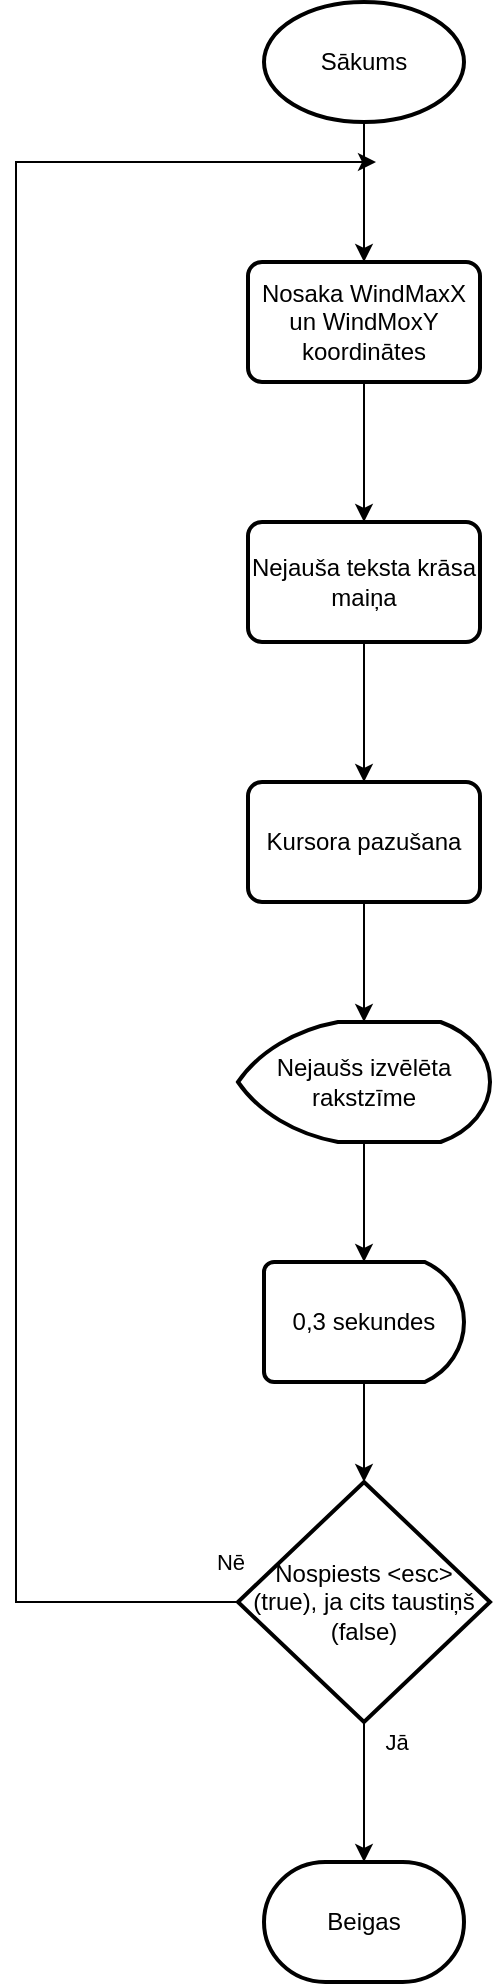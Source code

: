 <mxfile version="22.0.2" type="device">
  <diagram name="Page-1" id="Lf2SbjBJntUwwbyAuCN5">
    <mxGraphModel dx="1418" dy="717" grid="1" gridSize="10" guides="1" tooltips="1" connect="1" arrows="1" fold="1" page="1" pageScale="1" pageWidth="827" pageHeight="1169" math="0" shadow="0">
      <root>
        <mxCell id="0" />
        <mxCell id="1" parent="0" />
        <mxCell id="7_PjgihNFdTeZHGyB-dB-8" style="edgeStyle=orthogonalEdgeStyle;rounded=0;orthogonalLoop=1;jettySize=auto;html=1;entryX=0.5;entryY=0;entryDx=0;entryDy=0;" edge="1" parent="1" source="7_PjgihNFdTeZHGyB-dB-9" target="7_PjgihNFdTeZHGyB-dB-11">
          <mxGeometry relative="1" as="geometry" />
        </mxCell>
        <mxCell id="7_PjgihNFdTeZHGyB-dB-9" value="Sākums" style="strokeWidth=2;html=1;shape=mxgraph.flowchart.start_1;whiteSpace=wrap;" vertex="1" parent="1">
          <mxGeometry x="364" y="50" width="100" height="60" as="geometry" />
        </mxCell>
        <mxCell id="7_PjgihNFdTeZHGyB-dB-10" style="edgeStyle=orthogonalEdgeStyle;rounded=0;orthogonalLoop=1;jettySize=auto;html=1;entryX=0.5;entryY=0;entryDx=0;entryDy=0;" edge="1" parent="1" source="7_PjgihNFdTeZHGyB-dB-11" target="7_PjgihNFdTeZHGyB-dB-14">
          <mxGeometry relative="1" as="geometry" />
        </mxCell>
        <mxCell id="7_PjgihNFdTeZHGyB-dB-11" value="Nosaka WindMaxX un WindMoxY koordinātes" style="rounded=1;whiteSpace=wrap;html=1;absoluteArcSize=1;arcSize=14;strokeWidth=2;" vertex="1" parent="1">
          <mxGeometry x="356" y="180" width="116" height="60" as="geometry" />
        </mxCell>
        <mxCell id="7_PjgihNFdTeZHGyB-dB-13" style="edgeStyle=orthogonalEdgeStyle;rounded=0;orthogonalLoop=1;jettySize=auto;html=1;entryX=0.5;entryY=0;entryDx=0;entryDy=0;" edge="1" parent="1" source="7_PjgihNFdTeZHGyB-dB-14" target="7_PjgihNFdTeZHGyB-dB-15">
          <mxGeometry relative="1" as="geometry" />
        </mxCell>
        <mxCell id="7_PjgihNFdTeZHGyB-dB-14" value="Nejauša teksta krāsa maiņa" style="rounded=1;whiteSpace=wrap;html=1;absoluteArcSize=1;arcSize=14;strokeWidth=2;" vertex="1" parent="1">
          <mxGeometry x="356" y="310" width="116" height="60" as="geometry" />
        </mxCell>
        <mxCell id="7_PjgihNFdTeZHGyB-dB-15" value="Kursora pazušana" style="rounded=1;whiteSpace=wrap;html=1;absoluteArcSize=1;arcSize=14;strokeWidth=2;" vertex="1" parent="1">
          <mxGeometry x="356" y="440" width="116" height="60" as="geometry" />
        </mxCell>
        <mxCell id="7_PjgihNFdTeZHGyB-dB-16" value="Nejaušs izvēlēta rakstzīme" style="strokeWidth=2;html=1;shape=mxgraph.flowchart.display;whiteSpace=wrap;" vertex="1" parent="1">
          <mxGeometry x="351" y="560" width="126" height="60" as="geometry" />
        </mxCell>
        <mxCell id="7_PjgihNFdTeZHGyB-dB-17" style="edgeStyle=orthogonalEdgeStyle;rounded=0;orthogonalLoop=1;jettySize=auto;html=1;entryX=0.5;entryY=0;entryDx=0;entryDy=0;entryPerimeter=0;" edge="1" parent="1" source="7_PjgihNFdTeZHGyB-dB-15" target="7_PjgihNFdTeZHGyB-dB-16">
          <mxGeometry relative="1" as="geometry" />
        </mxCell>
        <mxCell id="7_PjgihNFdTeZHGyB-dB-18" value="0,3 sekundes" style="strokeWidth=2;html=1;shape=mxgraph.flowchart.delay;whiteSpace=wrap;" vertex="1" parent="1">
          <mxGeometry x="364" y="680" width="100" height="60" as="geometry" />
        </mxCell>
        <mxCell id="7_PjgihNFdTeZHGyB-dB-19" style="edgeStyle=orthogonalEdgeStyle;rounded=0;orthogonalLoop=1;jettySize=auto;html=1;entryX=0.5;entryY=0;entryDx=0;entryDy=0;entryPerimeter=0;" edge="1" parent="1" source="7_PjgihNFdTeZHGyB-dB-16" target="7_PjgihNFdTeZHGyB-dB-18">
          <mxGeometry relative="1" as="geometry" />
        </mxCell>
        <mxCell id="7_PjgihNFdTeZHGyB-dB-20" value="Nē" style="edgeStyle=elbowEdgeStyle;rounded=0;orthogonalLoop=1;jettySize=auto;html=1;" edge="1" parent="1" source="7_PjgihNFdTeZHGyB-dB-22">
          <mxGeometry x="-0.992" y="-20" relative="1" as="geometry">
            <mxPoint x="420" y="130" as="targetPoint" />
            <Array as="points">
              <mxPoint x="240" y="470" />
            </Array>
            <mxPoint as="offset" />
          </mxGeometry>
        </mxCell>
        <mxCell id="7_PjgihNFdTeZHGyB-dB-22" value="Nospiests &amp;lt;esc&amp;gt; (true), ja cits taustiņš (false)" style="strokeWidth=2;html=1;shape=mxgraph.flowchart.decision;whiteSpace=wrap;" vertex="1" parent="1">
          <mxGeometry x="351" y="790" width="126" height="120" as="geometry" />
        </mxCell>
        <mxCell id="7_PjgihNFdTeZHGyB-dB-23" style="edgeStyle=orthogonalEdgeStyle;rounded=0;orthogonalLoop=1;jettySize=auto;html=1;entryX=0.5;entryY=0;entryDx=0;entryDy=0;entryPerimeter=0;" edge="1" parent="1" source="7_PjgihNFdTeZHGyB-dB-18" target="7_PjgihNFdTeZHGyB-dB-22">
          <mxGeometry relative="1" as="geometry" />
        </mxCell>
        <mxCell id="7_PjgihNFdTeZHGyB-dB-24" value="Beigas" style="strokeWidth=2;html=1;shape=mxgraph.flowchart.terminator;whiteSpace=wrap;" vertex="1" parent="1">
          <mxGeometry x="364" y="980" width="100" height="60" as="geometry" />
        </mxCell>
        <mxCell id="7_PjgihNFdTeZHGyB-dB-25" value="Jā" style="edgeStyle=orthogonalEdgeStyle;rounded=0;orthogonalLoop=1;jettySize=auto;html=1;entryX=0.5;entryY=0;entryDx=0;entryDy=0;entryPerimeter=0;" edge="1" parent="1" source="7_PjgihNFdTeZHGyB-dB-22" target="7_PjgihNFdTeZHGyB-dB-24">
          <mxGeometry x="-0.714" y="16" relative="1" as="geometry">
            <mxPoint as="offset" />
          </mxGeometry>
        </mxCell>
      </root>
    </mxGraphModel>
  </diagram>
</mxfile>
